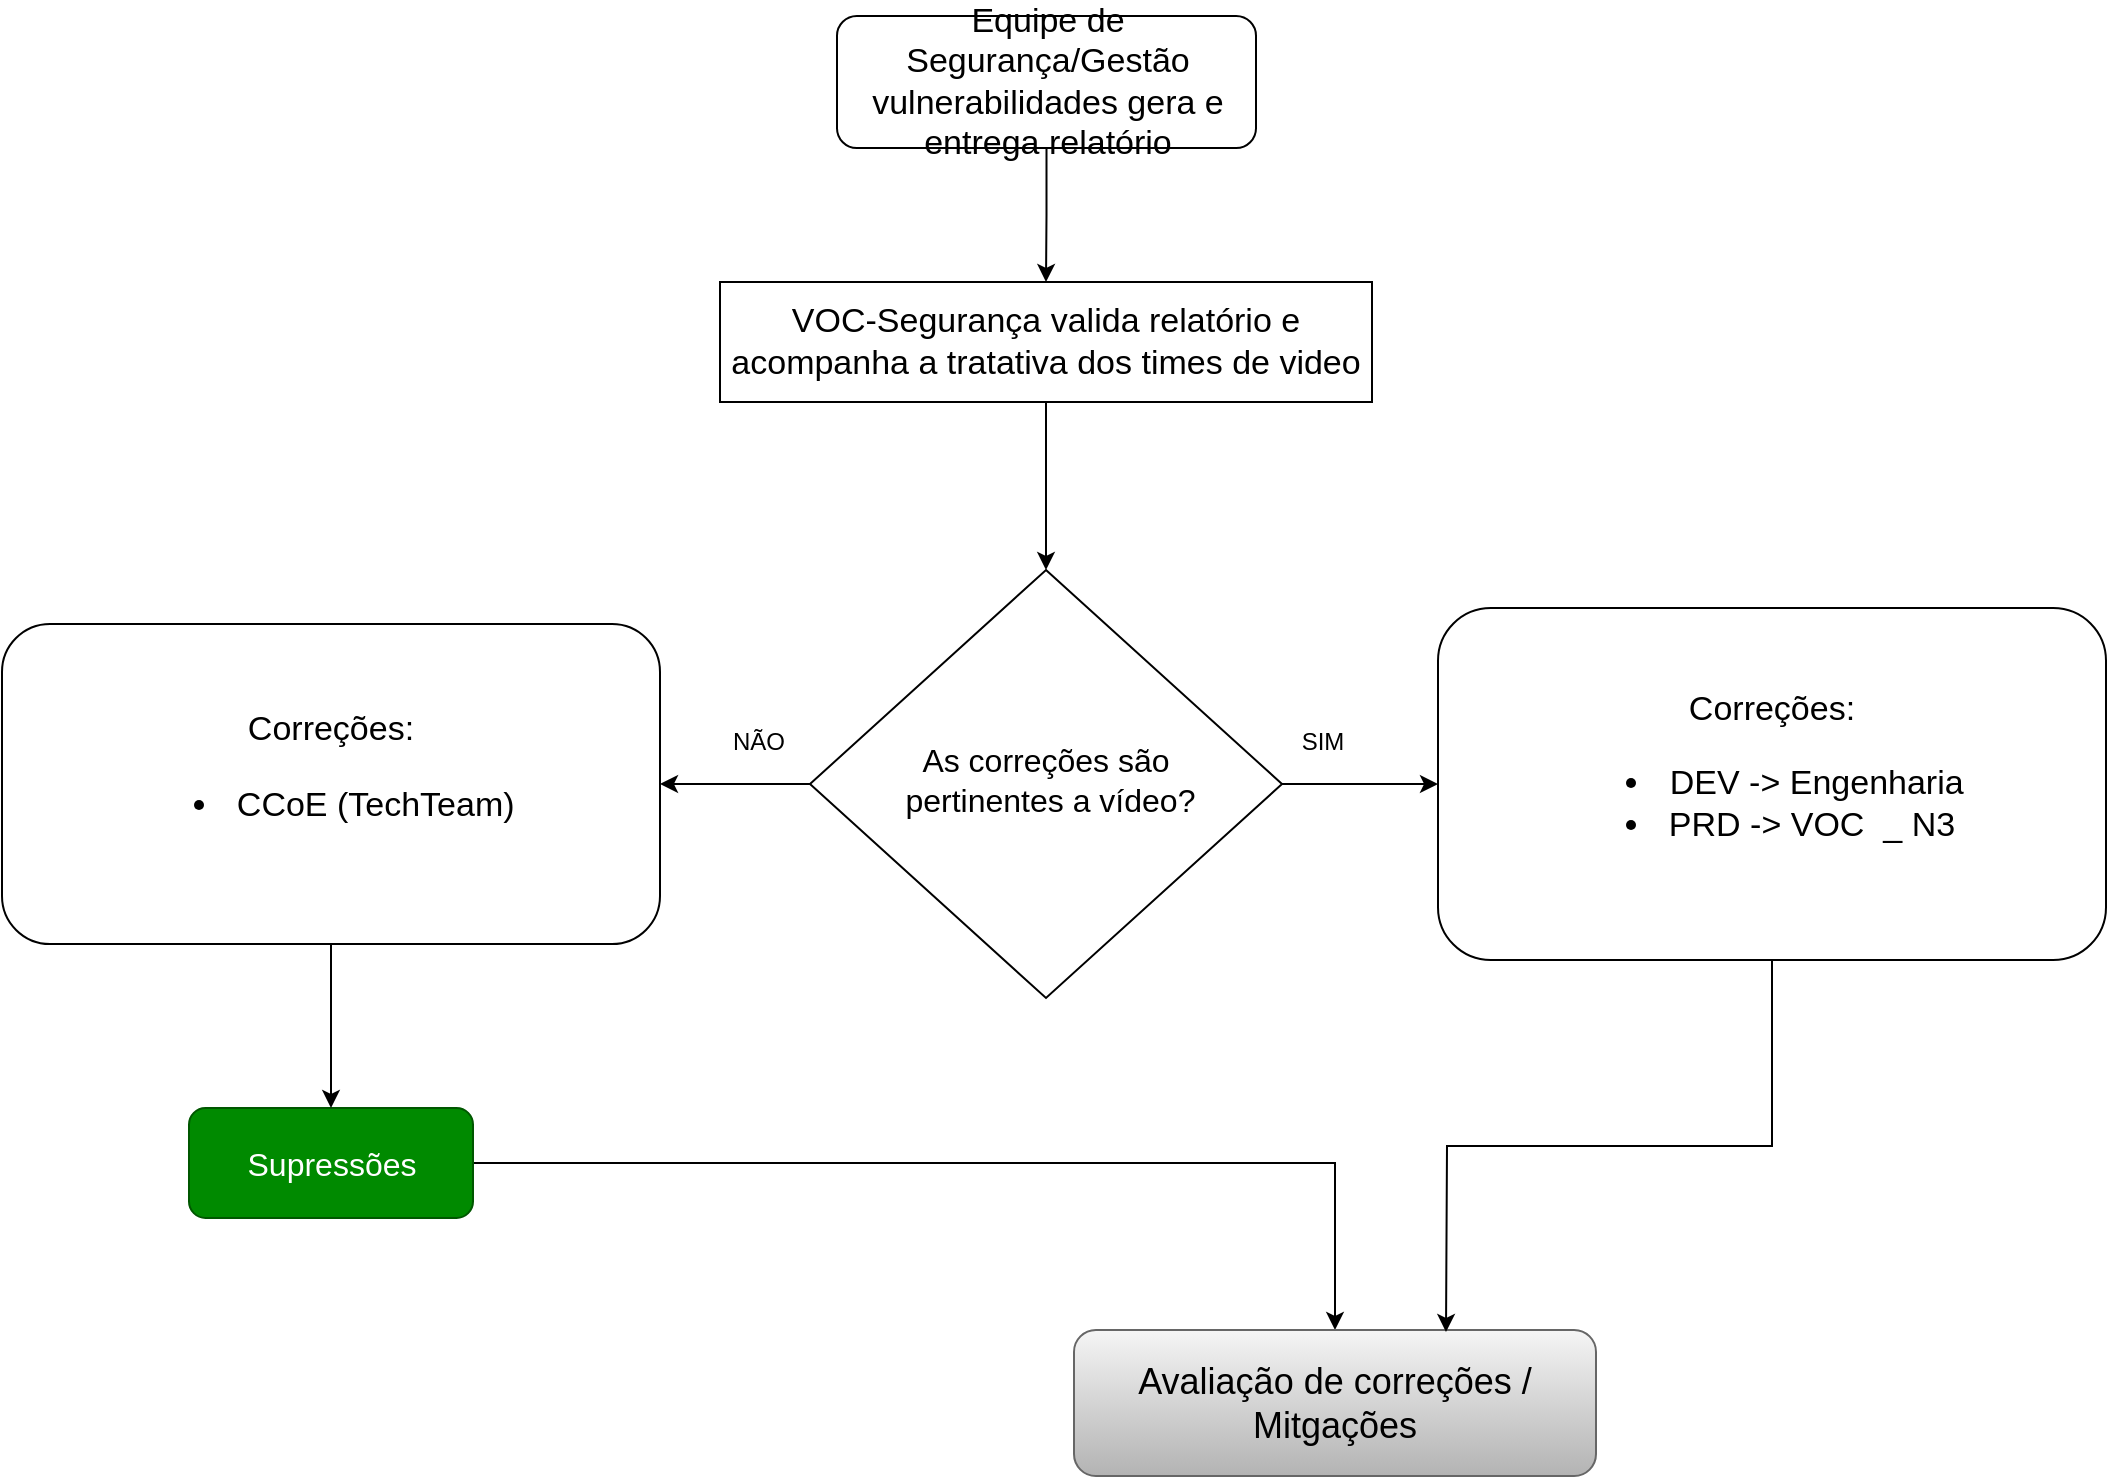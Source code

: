 <mxfile version="26.0.16">
  <diagram id="C5RBs43oDa-KdzZeNtuy" name="Page-1">
    <mxGraphModel dx="2295" dy="883" grid="0" gridSize="10" guides="1" tooltips="1" connect="1" arrows="1" fold="1" page="1" pageScale="1" pageWidth="827" pageHeight="1169" math="0" shadow="0">
      <root>
        <mxCell id="WIyWlLk6GJQsqaUBKTNV-0" />
        <mxCell id="WIyWlLk6GJQsqaUBKTNV-1" parent="WIyWlLk6GJQsqaUBKTNV-0" />
        <mxCell id="_X4PcI74t75V71Dqwnn3-6" value="" style="edgeStyle=orthogonalEdgeStyle;rounded=0;orthogonalLoop=1;jettySize=auto;html=1;entryX=0;entryY=0.5;entryDx=0;entryDy=0;" parent="WIyWlLk6GJQsqaUBKTNV-1" source="WIyWlLk6GJQsqaUBKTNV-6" target="x7gvPWtZi-XUU4ScJdFL-6" edge="1">
          <mxGeometry relative="1" as="geometry">
            <mxPoint x="581" y="423" as="targetPoint" />
          </mxGeometry>
        </mxCell>
        <mxCell id="_X4PcI74t75V71Dqwnn3-18" value="" style="edgeStyle=orthogonalEdgeStyle;rounded=0;orthogonalLoop=1;jettySize=auto;html=1;" parent="WIyWlLk6GJQsqaUBKTNV-1" source="WIyWlLk6GJQsqaUBKTNV-6" target="x7gvPWtZi-XUU4ScJdFL-5" edge="1">
          <mxGeometry relative="1" as="geometry">
            <mxPoint x="142" y="423" as="targetPoint" />
          </mxGeometry>
        </mxCell>
        <mxCell id="WIyWlLk6GJQsqaUBKTNV-6" value="&lt;div&gt;As correções são&lt;/div&gt;&lt;div&gt;&amp;nbsp;pertinentes a vídeo?&lt;/div&gt;" style="rhombus;whiteSpace=wrap;html=1;shadow=0;fontFamily=Helvetica;fontSize=16;align=center;strokeWidth=1;spacing=6;spacingTop=-4;" parent="WIyWlLk6GJQsqaUBKTNV-1" vertex="1">
          <mxGeometry x="250" y="316" width="236" height="214" as="geometry" />
        </mxCell>
        <mxCell id="_X4PcI74t75V71Dqwnn3-10" value="" style="edgeStyle=orthogonalEdgeStyle;rounded=0;orthogonalLoop=1;jettySize=auto;html=1;entryX=0.5;entryY=0;entryDx=0;entryDy=0;" parent="WIyWlLk6GJQsqaUBKTNV-1" source="WIyWlLk6GJQsqaUBKTNV-7" target="x7gvPWtZi-XUU4ScJdFL-0" edge="1">
          <mxGeometry relative="1" as="geometry" />
        </mxCell>
        <mxCell id="WIyWlLk6GJQsqaUBKTNV-7" value="Equipe de Segurança/Gestão vulnerabilidades gera e entrega relatório" style="rounded=1;whiteSpace=wrap;html=1;fontSize=17;glass=0;strokeWidth=1;shadow=0;" parent="WIyWlLk6GJQsqaUBKTNV-1" vertex="1">
          <mxGeometry x="263.5" y="39" width="209.5" height="66" as="geometry" />
        </mxCell>
        <mxCell id="_X4PcI74t75V71Dqwnn3-21" value="" style="edgeStyle=orthogonalEdgeStyle;rounded=0;orthogonalLoop=1;jettySize=auto;html=1;" parent="WIyWlLk6GJQsqaUBKTNV-1" source="_X4PcI74t75V71Dqwnn3-2" target="_X4PcI74t75V71Dqwnn3-11" edge="1">
          <mxGeometry relative="1" as="geometry" />
        </mxCell>
        <mxCell id="_X4PcI74t75V71Dqwnn3-2" value="Supressões" style="rounded=1;whiteSpace=wrap;html=1;fontSize=16;glass=0;strokeWidth=1;shadow=0;fillColor=#008a00;fontColor=#ffffff;strokeColor=#005700;" parent="WIyWlLk6GJQsqaUBKTNV-1" vertex="1">
          <mxGeometry x="-60.5" y="585" width="142" height="55" as="geometry" />
        </mxCell>
        <mxCell id="_X4PcI74t75V71Dqwnn3-11" value="Avaliação de correções / Mitgações" style="rounded=1;whiteSpace=wrap;html=1;fontSize=18;glass=0;strokeWidth=1;shadow=0;fillColor=#f5f5f5;gradientColor=#b3b3b3;strokeColor=#666666;" parent="WIyWlLk6GJQsqaUBKTNV-1" vertex="1">
          <mxGeometry x="382" y="696" width="261" height="73" as="geometry" />
        </mxCell>
        <mxCell id="x7gvPWtZi-XUU4ScJdFL-1" style="edgeStyle=orthogonalEdgeStyle;rounded=0;orthogonalLoop=1;jettySize=auto;html=1;exitX=0.5;exitY=1;exitDx=0;exitDy=0;" parent="WIyWlLk6GJQsqaUBKTNV-1" source="x7gvPWtZi-XUU4ScJdFL-0" target="WIyWlLk6GJQsqaUBKTNV-6" edge="1">
          <mxGeometry relative="1" as="geometry">
            <mxPoint x="366" y="378" as="targetPoint" />
          </mxGeometry>
        </mxCell>
        <mxCell id="x7gvPWtZi-XUU4ScJdFL-0" value="VOC-Segurança valida relatório e acompanha a tratativa dos times de video" style="rounded=0;whiteSpace=wrap;html=1;fontSize=17;" parent="WIyWlLk6GJQsqaUBKTNV-1" vertex="1">
          <mxGeometry x="205" y="172" width="326" height="60" as="geometry" />
        </mxCell>
        <mxCell id="x7gvPWtZi-XUU4ScJdFL-10" value="" style="edgeStyle=orthogonalEdgeStyle;rounded=0;orthogonalLoop=1;jettySize=auto;html=1;" parent="WIyWlLk6GJQsqaUBKTNV-1" source="x7gvPWtZi-XUU4ScJdFL-5" target="_X4PcI74t75V71Dqwnn3-2" edge="1">
          <mxGeometry relative="1" as="geometry" />
        </mxCell>
        <mxCell id="x7gvPWtZi-XUU4ScJdFL-5" value="&lt;div style=&quot;font-size: 17px;&quot;&gt;Correções:&lt;/div&gt;&lt;ul style=&quot;font-size: 17px;&quot;&gt;&lt;li style=&quot;font-size: 17px;&quot;&gt;&amp;nbsp;CCoE (TechTeam)&lt;/li&gt;&lt;/ul&gt;" style="rounded=1;whiteSpace=wrap;html=1;fontSize=16;" parent="WIyWlLk6GJQsqaUBKTNV-1" vertex="1">
          <mxGeometry x="-154" y="343" width="329" height="160" as="geometry" />
        </mxCell>
        <mxCell id="x7gvPWtZi-XUU4ScJdFL-13" value="" style="edgeStyle=orthogonalEdgeStyle;rounded=0;orthogonalLoop=1;jettySize=auto;html=1;" parent="WIyWlLk6GJQsqaUBKTNV-1" source="x7gvPWtZi-XUU4ScJdFL-6" edge="1">
          <mxGeometry relative="1" as="geometry">
            <mxPoint x="568" y="697" as="targetPoint" />
          </mxGeometry>
        </mxCell>
        <mxCell id="x7gvPWtZi-XUU4ScJdFL-6" value="&lt;div style=&quot;font-size: 17px;&quot;&gt;Correções:&lt;/div&gt;&lt;ul style=&quot;font-size: 17px;&quot;&gt;&lt;li style=&quot;font-size: 17px;&quot;&gt;&amp;nbsp;DEV -&amp;gt; Engenharia&lt;/li&gt;&lt;li style=&quot;font-size: 17px;&quot;&gt;PRD -&amp;gt; VOC&amp;nbsp; _ N3&lt;/li&gt;&lt;/ul&gt;" style="rounded=1;whiteSpace=wrap;html=1;fontSize=17;" parent="WIyWlLk6GJQsqaUBKTNV-1" vertex="1">
          <mxGeometry x="564" y="335" width="334" height="176" as="geometry" />
        </mxCell>
        <mxCell id="x7gvPWtZi-XUU4ScJdFL-7" value="NÃO" style="text;html=1;align=center;verticalAlign=middle;resizable=0;points=[];autosize=1;strokeColor=none;fillColor=none;" parent="WIyWlLk6GJQsqaUBKTNV-1" vertex="1">
          <mxGeometry x="202" y="389" width="43" height="26" as="geometry" />
        </mxCell>
        <mxCell id="x7gvPWtZi-XUU4ScJdFL-8" value="SIM" style="text;html=1;align=center;verticalAlign=middle;resizable=0;points=[];autosize=1;strokeColor=none;fillColor=none;" parent="WIyWlLk6GJQsqaUBKTNV-1" vertex="1">
          <mxGeometry x="487" y="389" width="38" height="26" as="geometry" />
        </mxCell>
      </root>
    </mxGraphModel>
  </diagram>
</mxfile>

